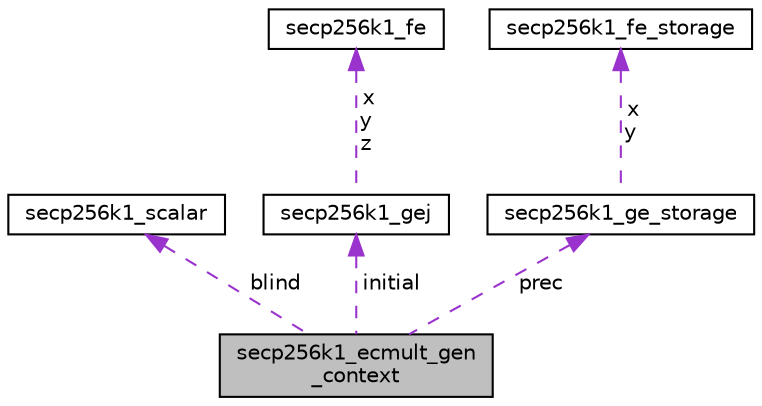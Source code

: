 digraph "secp256k1_ecmult_gen_context"
{
  edge [fontname="Helvetica",fontsize="10",labelfontname="Helvetica",labelfontsize="10"];
  node [fontname="Helvetica",fontsize="10",shape=record];
  Node1 [label="secp256k1_ecmult_gen\l_context",height=0.2,width=0.4,color="black", fillcolor="grey75", style="filled", fontcolor="black"];
  Node2 -> Node1 [dir="back",color="darkorchid3",fontsize="10",style="dashed",label=" blind" ,fontname="Helvetica"];
  Node2 [label="secp256k1_scalar",height=0.2,width=0.4,color="black", fillcolor="white", style="filled",URL="$df/d44/structsecp256k1__scalar.html",tooltip="A scalar modulo the group order of the secp256k1 curve. "];
  Node3 -> Node1 [dir="back",color="darkorchid3",fontsize="10",style="dashed",label=" initial" ,fontname="Helvetica"];
  Node3 [label="secp256k1_gej",height=0.2,width=0.4,color="black", fillcolor="white", style="filled",URL="$d9/dd1/structsecp256k1__gej.html",tooltip="A group element of the secp256k1 curve, in jacobian coordinates. "];
  Node4 -> Node3 [dir="back",color="darkorchid3",fontsize="10",style="dashed",label=" x\ny\nz" ,fontname="Helvetica"];
  Node4 [label="secp256k1_fe",height=0.2,width=0.4,color="black", fillcolor="white", style="filled",URL="$d9/d11/structsecp256k1__fe.html"];
  Node5 -> Node1 [dir="back",color="darkorchid3",fontsize="10",style="dashed",label=" prec" ,fontname="Helvetica"];
  Node5 [label="secp256k1_ge_storage",height=0.2,width=0.4,color="black", fillcolor="white", style="filled",URL="$d9/d95/structsecp256k1__ge__storage.html"];
  Node6 -> Node5 [dir="back",color="darkorchid3",fontsize="10",style="dashed",label=" x\ny" ,fontname="Helvetica"];
  Node6 [label="secp256k1_fe_storage",height=0.2,width=0.4,color="black", fillcolor="white", style="filled",URL="$de/d0a/structsecp256k1__fe__storage.html"];
}
